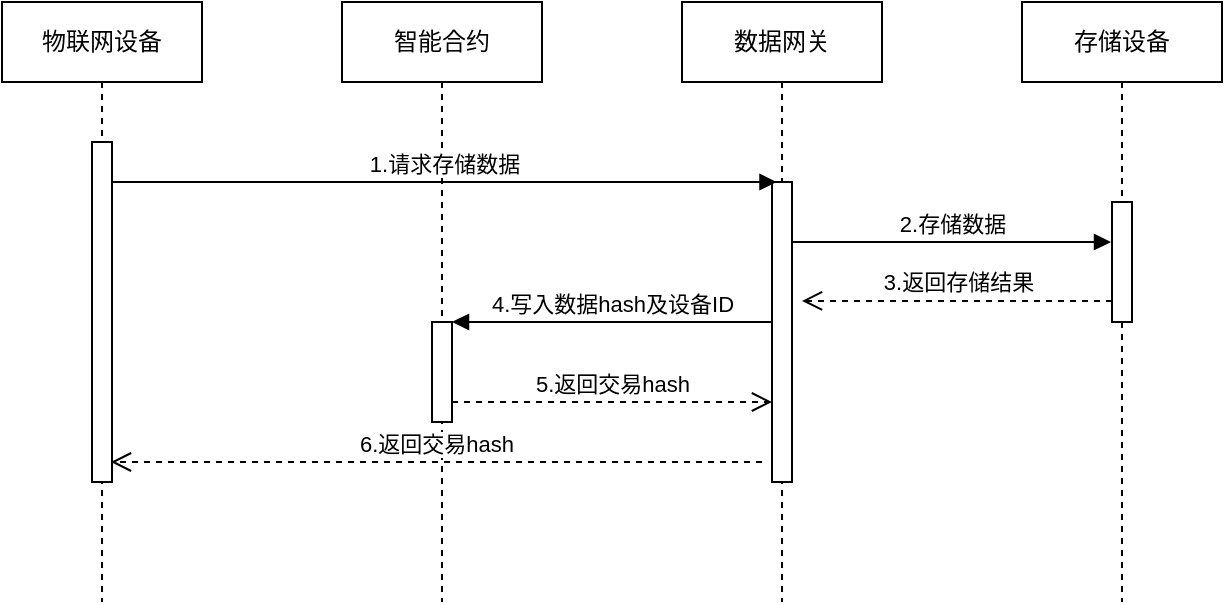 <mxfile version="24.0.6" type="github">
  <diagram name="第 1 页" id="SpHlt_mc99bfXXJPw3TF">
    <mxGraphModel dx="909" dy="515" grid="1" gridSize="10" guides="1" tooltips="1" connect="1" arrows="1" fold="1" page="1" pageScale="1" pageWidth="827" pageHeight="1169" math="0" shadow="0">
      <root>
        <mxCell id="0" />
        <mxCell id="1" parent="0" />
        <mxCell id="WYgyEmMnPs9ZYoiqRBrQ-1" value="物联网设备" style="shape=umlLifeline;perimeter=lifelinePerimeter;whiteSpace=wrap;html=1;container=1;dropTarget=0;collapsible=0;recursiveResize=0;outlineConnect=0;portConstraint=eastwest;newEdgeStyle={&quot;curved&quot;:0,&quot;rounded&quot;:0};" vertex="1" parent="1">
          <mxGeometry x="100" y="60" width="100" height="300" as="geometry" />
        </mxCell>
        <mxCell id="WYgyEmMnPs9ZYoiqRBrQ-5" value="" style="html=1;points=[[0,0,0,0,5],[0,1,0,0,-5],[1,0,0,0,5],[1,1,0,0,-5]];perimeter=orthogonalPerimeter;outlineConnect=0;targetShapes=umlLifeline;portConstraint=eastwest;newEdgeStyle={&quot;curved&quot;:0,&quot;rounded&quot;:0};" vertex="1" parent="WYgyEmMnPs9ZYoiqRBrQ-1">
          <mxGeometry x="45" y="70" width="10" height="170" as="geometry" />
        </mxCell>
        <mxCell id="WYgyEmMnPs9ZYoiqRBrQ-2" value="智能合约" style="shape=umlLifeline;perimeter=lifelinePerimeter;whiteSpace=wrap;html=1;container=1;dropTarget=0;collapsible=0;recursiveResize=0;outlineConnect=0;portConstraint=eastwest;newEdgeStyle={&quot;curved&quot;:0,&quot;rounded&quot;:0};" vertex="1" parent="1">
          <mxGeometry x="270" y="60" width="100" height="300" as="geometry" />
        </mxCell>
        <mxCell id="WYgyEmMnPs9ZYoiqRBrQ-17" value="" style="html=1;points=[[0,0,0,0,5],[0,1,0,0,-5],[1,0,0,0,5],[1,1,0,0,-5]];perimeter=orthogonalPerimeter;outlineConnect=0;targetShapes=umlLifeline;portConstraint=eastwest;newEdgeStyle={&quot;curved&quot;:0,&quot;rounded&quot;:0};" vertex="1" parent="WYgyEmMnPs9ZYoiqRBrQ-2">
          <mxGeometry x="45" y="160" width="10" height="50" as="geometry" />
        </mxCell>
        <mxCell id="WYgyEmMnPs9ZYoiqRBrQ-3" value="数据网关" style="shape=umlLifeline;perimeter=lifelinePerimeter;whiteSpace=wrap;html=1;container=1;dropTarget=0;collapsible=0;recursiveResize=0;outlineConnect=0;portConstraint=eastwest;newEdgeStyle={&quot;curved&quot;:0,&quot;rounded&quot;:0};" vertex="1" parent="1">
          <mxGeometry x="440" y="60" width="100" height="300" as="geometry" />
        </mxCell>
        <mxCell id="WYgyEmMnPs9ZYoiqRBrQ-11" value="" style="html=1;points=[[0,0,0,0,5],[0,1,0,0,-5],[1,0,0,0,5],[1,1,0,0,-5]];perimeter=orthogonalPerimeter;outlineConnect=0;targetShapes=umlLifeline;portConstraint=eastwest;newEdgeStyle={&quot;curved&quot;:0,&quot;rounded&quot;:0};" vertex="1" parent="WYgyEmMnPs9ZYoiqRBrQ-3">
          <mxGeometry x="45" y="90" width="10" height="150" as="geometry" />
        </mxCell>
        <mxCell id="WYgyEmMnPs9ZYoiqRBrQ-4" value="存储设备" style="shape=umlLifeline;perimeter=lifelinePerimeter;whiteSpace=wrap;html=1;container=1;dropTarget=0;collapsible=0;recursiveResize=0;outlineConnect=0;portConstraint=eastwest;newEdgeStyle={&quot;curved&quot;:0,&quot;rounded&quot;:0};" vertex="1" parent="1">
          <mxGeometry x="610" y="60" width="100" height="300" as="geometry" />
        </mxCell>
        <mxCell id="WYgyEmMnPs9ZYoiqRBrQ-14" value="" style="html=1;points=[[0,0,0,0,5],[0,1,0,0,-5],[1,0,0,0,5],[1,1,0,0,-5]];perimeter=orthogonalPerimeter;outlineConnect=0;targetShapes=umlLifeline;portConstraint=eastwest;newEdgeStyle={&quot;curved&quot;:0,&quot;rounded&quot;:0};" vertex="1" parent="WYgyEmMnPs9ZYoiqRBrQ-4">
          <mxGeometry x="45" y="100" width="10" height="60" as="geometry" />
        </mxCell>
        <mxCell id="WYgyEmMnPs9ZYoiqRBrQ-6" value="1.请求存储数据" style="html=1;verticalAlign=bottom;endArrow=block;curved=0;rounded=0;" edge="1" parent="1" source="WYgyEmMnPs9ZYoiqRBrQ-5">
          <mxGeometry relative="1" as="geometry">
            <mxPoint x="160" y="150" as="sourcePoint" />
            <mxPoint x="487.25" y="150" as="targetPoint" />
          </mxGeometry>
        </mxCell>
        <mxCell id="WYgyEmMnPs9ZYoiqRBrQ-13" value="2.存储数据" style="html=1;verticalAlign=bottom;endArrow=block;curved=0;rounded=0;" edge="1" parent="1">
          <mxGeometry width="80" relative="1" as="geometry">
            <mxPoint x="495" y="180" as="sourcePoint" />
            <mxPoint x="654.5" y="180" as="targetPoint" />
          </mxGeometry>
        </mxCell>
        <mxCell id="WYgyEmMnPs9ZYoiqRBrQ-15" value="3.返回存储结果" style="html=1;verticalAlign=bottom;endArrow=open;dashed=1;endSize=8;curved=0;rounded=0;exitX=1;exitY=1;exitDx=0;exitDy=-5;" edge="1" parent="1">
          <mxGeometry relative="1" as="geometry">
            <mxPoint x="500" y="209.44" as="targetPoint" />
            <mxPoint x="655" y="209.44" as="sourcePoint" />
          </mxGeometry>
        </mxCell>
        <mxCell id="WYgyEmMnPs9ZYoiqRBrQ-18" value="4.写入数据hash及设备ID" style="html=1;verticalAlign=bottom;endArrow=block;curved=0;rounded=0;" edge="1" parent="1">
          <mxGeometry width="80" relative="1" as="geometry">
            <mxPoint x="485.0" y="220" as="sourcePoint" />
            <mxPoint x="325" y="220" as="targetPoint" />
            <Array as="points">
              <mxPoint x="430" y="220" />
            </Array>
          </mxGeometry>
        </mxCell>
        <mxCell id="WYgyEmMnPs9ZYoiqRBrQ-20" value="5.返回交易hash" style="html=1;verticalAlign=bottom;endArrow=open;dashed=1;endSize=8;curved=0;rounded=0;" edge="1" parent="1" source="WYgyEmMnPs9ZYoiqRBrQ-17">
          <mxGeometry relative="1" as="geometry">
            <mxPoint x="330" y="260.0" as="sourcePoint" />
            <mxPoint x="485" y="260" as="targetPoint" />
            <mxPoint as="offset" />
          </mxGeometry>
        </mxCell>
        <mxCell id="WYgyEmMnPs9ZYoiqRBrQ-21" value="6.返回交易hash" style="html=1;verticalAlign=bottom;endArrow=open;dashed=1;endSize=8;curved=0;rounded=0;" edge="1" parent="1">
          <mxGeometry relative="1" as="geometry">
            <mxPoint x="480" y="290" as="sourcePoint" />
            <mxPoint x="154.469" y="290" as="targetPoint" />
            <mxPoint as="offset" />
          </mxGeometry>
        </mxCell>
      </root>
    </mxGraphModel>
  </diagram>
</mxfile>
